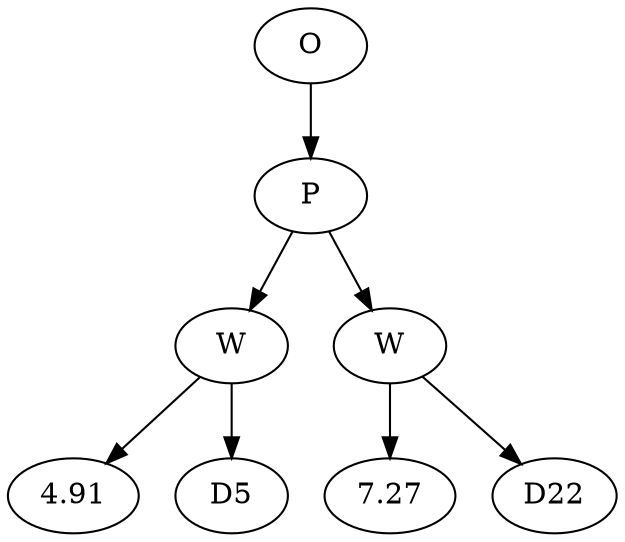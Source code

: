 // Tree
digraph {
	1093358 [label=O]
	1093359 [label=P]
	1093358 -> 1093359
	1093360 [label=W]
	1093359 -> 1093360
	1093361 [label=4.91]
	1093360 -> 1093361
	1093362 [label=D5]
	1093360 -> 1093362
	1093363 [label=W]
	1093359 -> 1093363
	1093364 [label=7.27]
	1093363 -> 1093364
	1093365 [label=D22]
	1093363 -> 1093365
}
